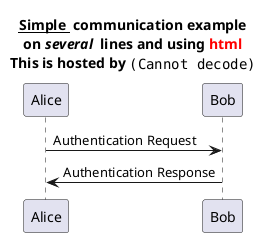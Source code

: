 @startuml
title
<u>Simple </u> communication example
on <i>several </i> lines and using <font color=red>html</font>
This is hosted by <img:sourceforge.jpg>
end title
Alice -> Bob: Authentication Request
Bob -> Alice: Authentication Response
@enduml
